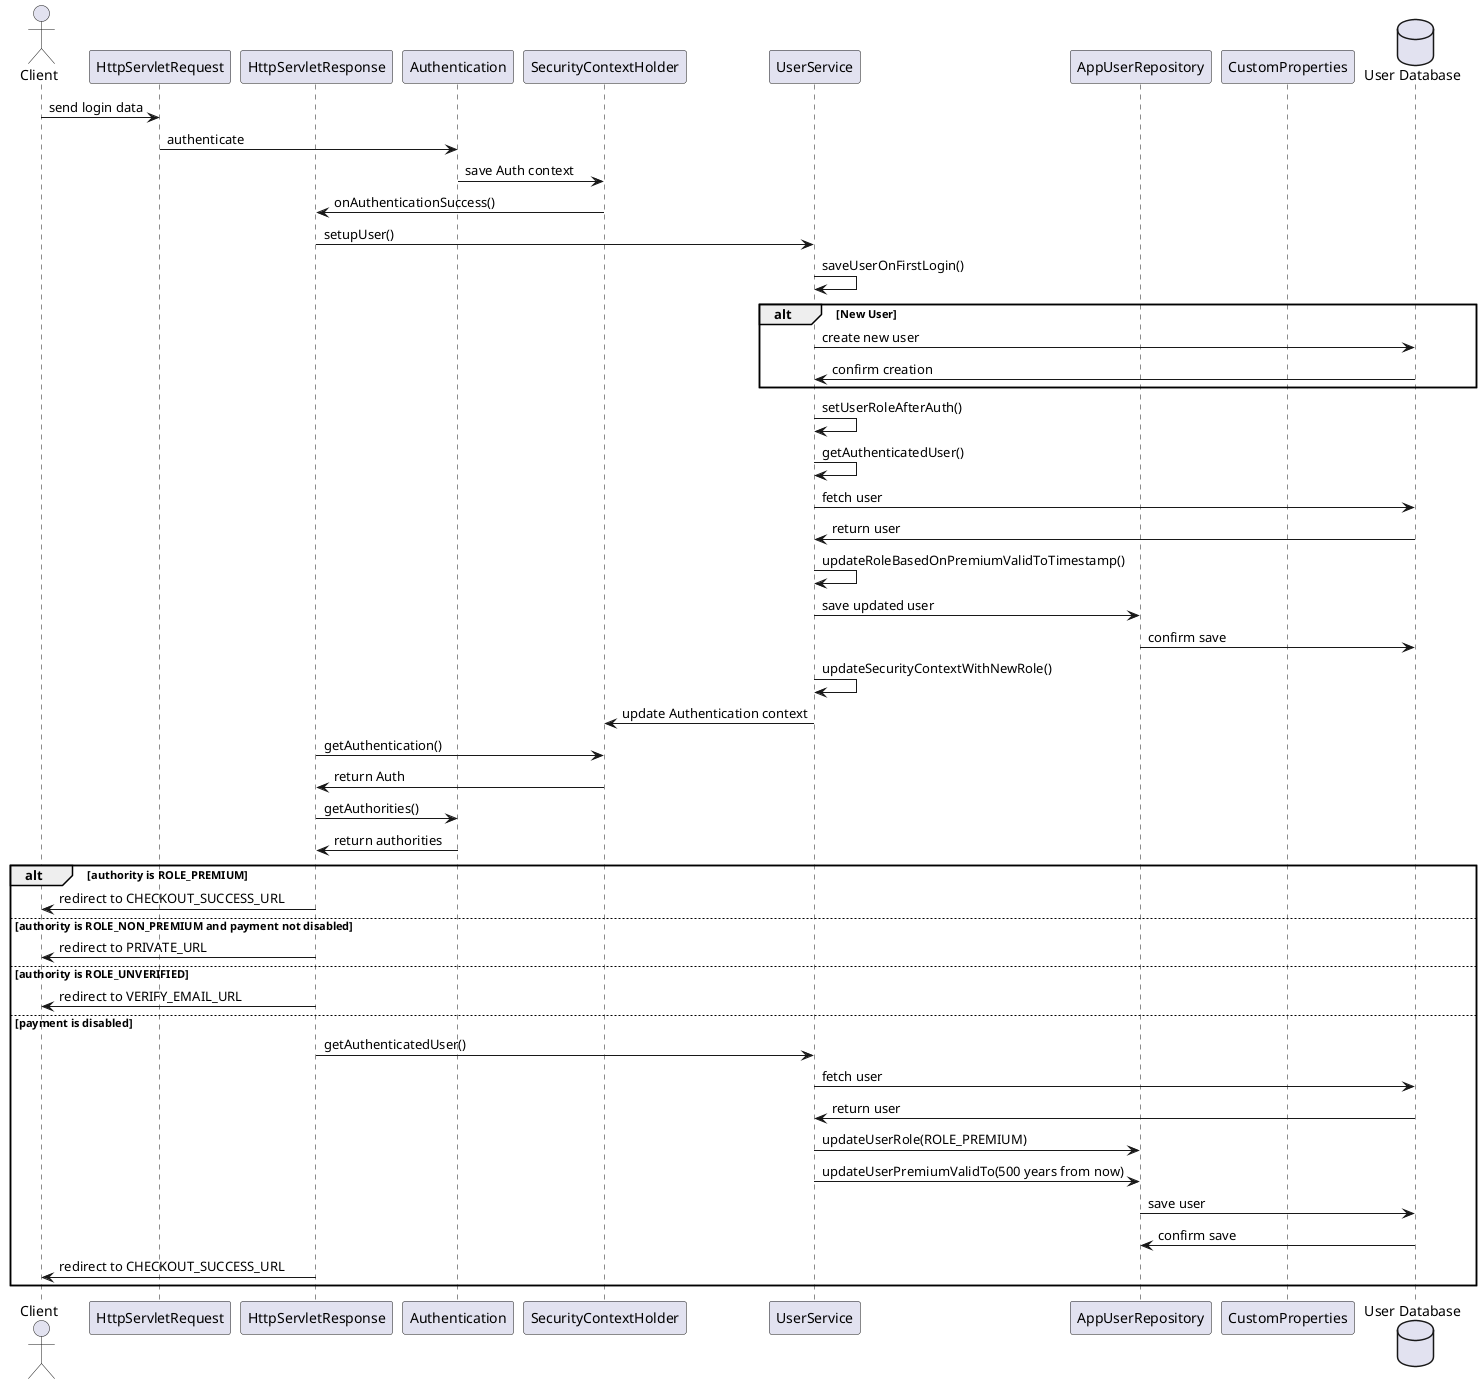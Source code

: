 @startuml
actor Client
participant "HttpServletRequest" as Request
participant "HttpServletResponse" as Response
participant "Authentication" as Auth
participant "SecurityContextHolder" as SCH
participant "UserService" as US
participant "AppUserRepository" as AUR
participant "CustomProperties" as CP
database "User Database" as DB

Client -> Request : send login data
Request -> Auth : authenticate
Auth -> SCH : save Auth context
SCH -> Response : onAuthenticationSuccess()

Response -> US : setupUser()
US -> US : saveUserOnFirstLogin()
alt New User
    US -> DB : create new user
    DB -> US : confirm creation
end
US -> US : setUserRoleAfterAuth()
US -> US : getAuthenticatedUser()
US -> DB : fetch user
DB -> US : return user
US -> US : updateRoleBasedOnPremiumValidToTimestamp()
US -> AUR : save updated user
AUR -> DB : confirm save
US -> US : updateSecurityContextWithNewRole()
US -> SCH : update Authentication context

Response -> SCH : getAuthentication()
SCH -> Response : return Auth

Response -> Auth : getAuthorities()
Auth -> Response : return authorities

alt authority is ROLE_PREMIUM
    Response -> Client : redirect to CHECKOUT_SUCCESS_URL
else authority is ROLE_NON_PREMIUM and payment not disabled
    Response -> Client : redirect to PRIVATE_URL
else authority is ROLE_UNVERIFIED
    Response -> Client : redirect to VERIFY_EMAIL_URL
else payment is disabled
    Response -> US : getAuthenticatedUser()
    US -> DB : fetch user
    DB -> US : return user
    US -> AUR : updateUserRole(ROLE_PREMIUM)
    US -> AUR : updateUserPremiumValidTo(500 years from now)
    AUR -> DB : save user
    DB -> AUR : confirm save
    Response -> Client : redirect to CHECKOUT_SUCCESS_URL
end

@enduml
